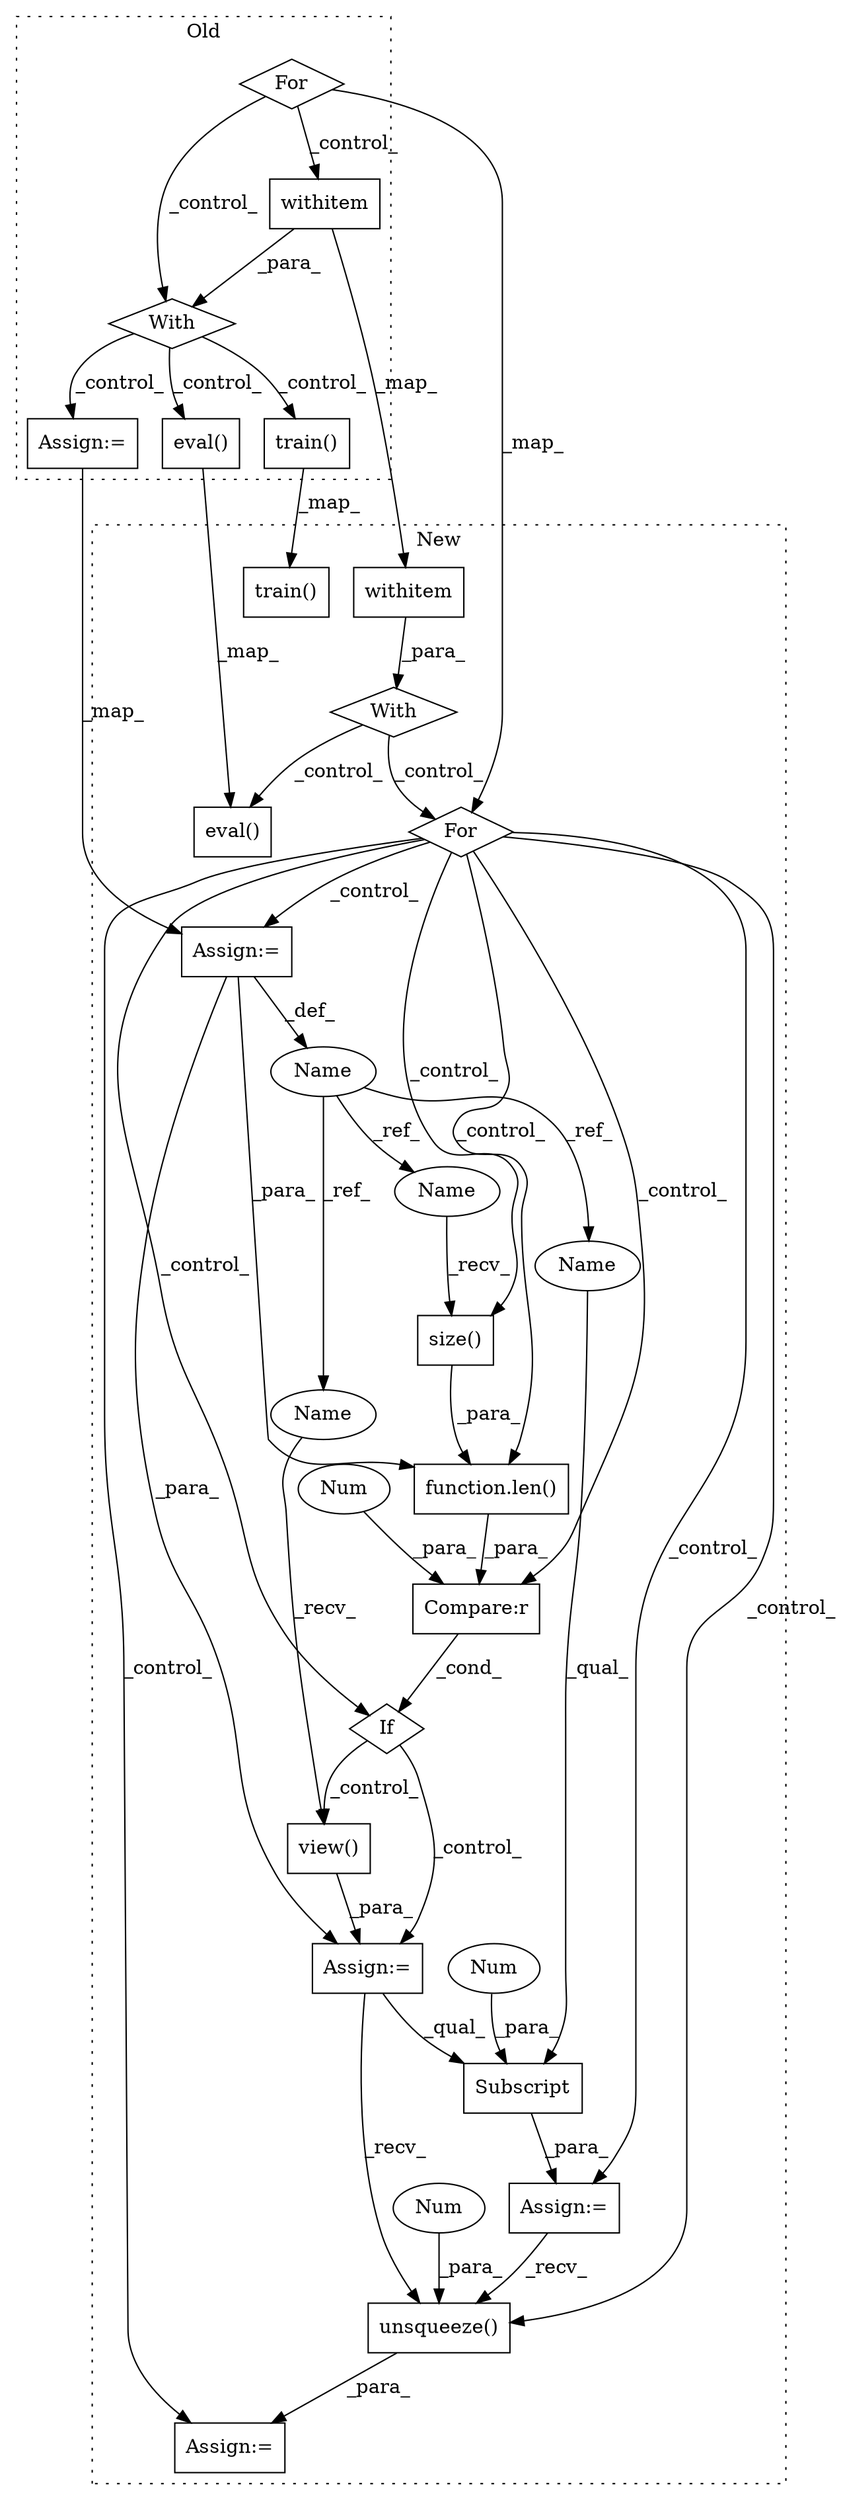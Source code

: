 digraph G {
subgraph cluster0 {
1 [label="With" a="39" s="2201,2211" l="5,32" shape="diamond"];
4 [label="withitem" a="49" s="2206" l="5" shape="box"];
14 [label="For" a="107" s="1741,1793" l="4,14" shape="diamond"];
16 [label="eval()" a="75" s="2243" l="16" shape="box"];
18 [label="train()" a="75" s="2319" l="17" shape="box"];
24 [label="Assign:=" a="68" s="2283" l="3" shape="box"];
label = "Old";
style="dotted";
}
subgraph cluster1 {
2 [label="view()" a="75" s="2395,2423" l="9,18" shape="box"];
3 [label="Assign:=" a="68" s="2499" l="3" shape="box"];
5 [label="withitem" a="49" s="1746" l="5" shape="box"];
6 [label="With" a="39" s="1741,1751" l="5,24" shape="diamond"];
7 [label="Assign:=" a="68" s="2466" l="3" shape="box"];
8 [label="Name" a="87" s="2300" l="3" shape="ellipse"];
9 [label="size()" a="75" s="2347" l="10" shape="box"];
10 [label="If" a="96" s="2340" l="3" shape="diamond"];
11 [label="Compare:r" a="40" s="2343" l="20" shape="box"];
12 [label="Subscript" a="63" s="2469,0" l="6,0" shape="box"];
13 [label="For" a="107" s="1804,1856" l="4,18" shape="diamond"];
15 [label="eval()" a="75" s="1775" l="16" shape="box"];
17 [label="train()" a="75" s="2567" l="17" shape="box"];
19 [label="unsqueeze()" a="75" s="2502,2517" l="14,1" shape="box"];
20 [label="Num" a="76" s="2362" l="1" shape="ellipse"];
21 [label="Num" a="76" s="2516" l="1" shape="ellipse"];
22 [label="Num" a="76" s="2473" l="1" shape="ellipse"];
23 [label="Assign:=" a="68" s="2392" l="3" shape="box"];
25 [label="Assign:=" a="68" s="2303" l="3" shape="box"];
26 [label="function.len()" a="75" s="2343,2357" l="4,1" shape="box"];
27 [label="Name" a="87" s="2347" l="3" shape="ellipse"];
28 [label="Name" a="87" s="2469" l="3" shape="ellipse"];
29 [label="Name" a="87" s="2395" l="3" shape="ellipse"];
label = "New";
style="dotted";
}
1 -> 18 [label="_control_"];
1 -> 16 [label="_control_"];
1 -> 24 [label="_control_"];
2 -> 23 [label="_para_"];
4 -> 1 [label="_para_"];
4 -> 5 [label="_map_"];
5 -> 6 [label="_para_"];
6 -> 15 [label="_control_"];
6 -> 13 [label="_control_"];
7 -> 19 [label="_recv_"];
8 -> 28 [label="_ref_"];
8 -> 29 [label="_ref_"];
8 -> 27 [label="_ref_"];
9 -> 26 [label="_para_"];
10 -> 23 [label="_control_"];
10 -> 2 [label="_control_"];
11 -> 10 [label="_cond_"];
12 -> 7 [label="_para_"];
13 -> 26 [label="_control_"];
13 -> 11 [label="_control_"];
13 -> 25 [label="_control_"];
13 -> 9 [label="_control_"];
13 -> 3 [label="_control_"];
13 -> 10 [label="_control_"];
13 -> 7 [label="_control_"];
13 -> 19 [label="_control_"];
14 -> 1 [label="_control_"];
14 -> 13 [label="_map_"];
14 -> 4 [label="_control_"];
16 -> 15 [label="_map_"];
18 -> 17 [label="_map_"];
19 -> 3 [label="_para_"];
20 -> 11 [label="_para_"];
21 -> 19 [label="_para_"];
22 -> 12 [label="_para_"];
23 -> 19 [label="_recv_"];
23 -> 12 [label="_qual_"];
24 -> 25 [label="_map_"];
25 -> 23 [label="_para_"];
25 -> 26 [label="_para_"];
25 -> 8 [label="_def_"];
26 -> 11 [label="_para_"];
27 -> 9 [label="_recv_"];
28 -> 12 [label="_qual_"];
29 -> 2 [label="_recv_"];
}